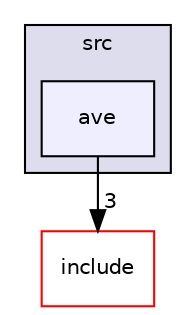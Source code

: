 digraph "src/ave" {
  compound=true
  node [ fontsize="10", fontname="Helvetica"];
  edge [ labelfontsize="10", labelfontname="Helvetica"];
  subgraph clusterdir_68267d1309a1af8e8297ef4c3efbcdba {
    graph [ bgcolor="#ddddee", pencolor="black", label="src" fontname="Helvetica", fontsize="10", URL="dir_68267d1309a1af8e8297ef4c3efbcdba.html"]
  dir_6ae8b13a839820dc38f158114b7f8330 [shape=box, label="ave", style="filled", fillcolor="#eeeeff", pencolor="black", URL="dir_6ae8b13a839820dc38f158114b7f8330.html"];
  }
  dir_d44c64559bbebec7f509842c48db8b23 [shape=box label="include" fillcolor="white" style="filled" color="red" URL="dir_d44c64559bbebec7f509842c48db8b23.html"];
  dir_6ae8b13a839820dc38f158114b7f8330->dir_d44c64559bbebec7f509842c48db8b23 [headlabel="3", labeldistance=1.5 headhref="dir_000011_000000.html"];
}
